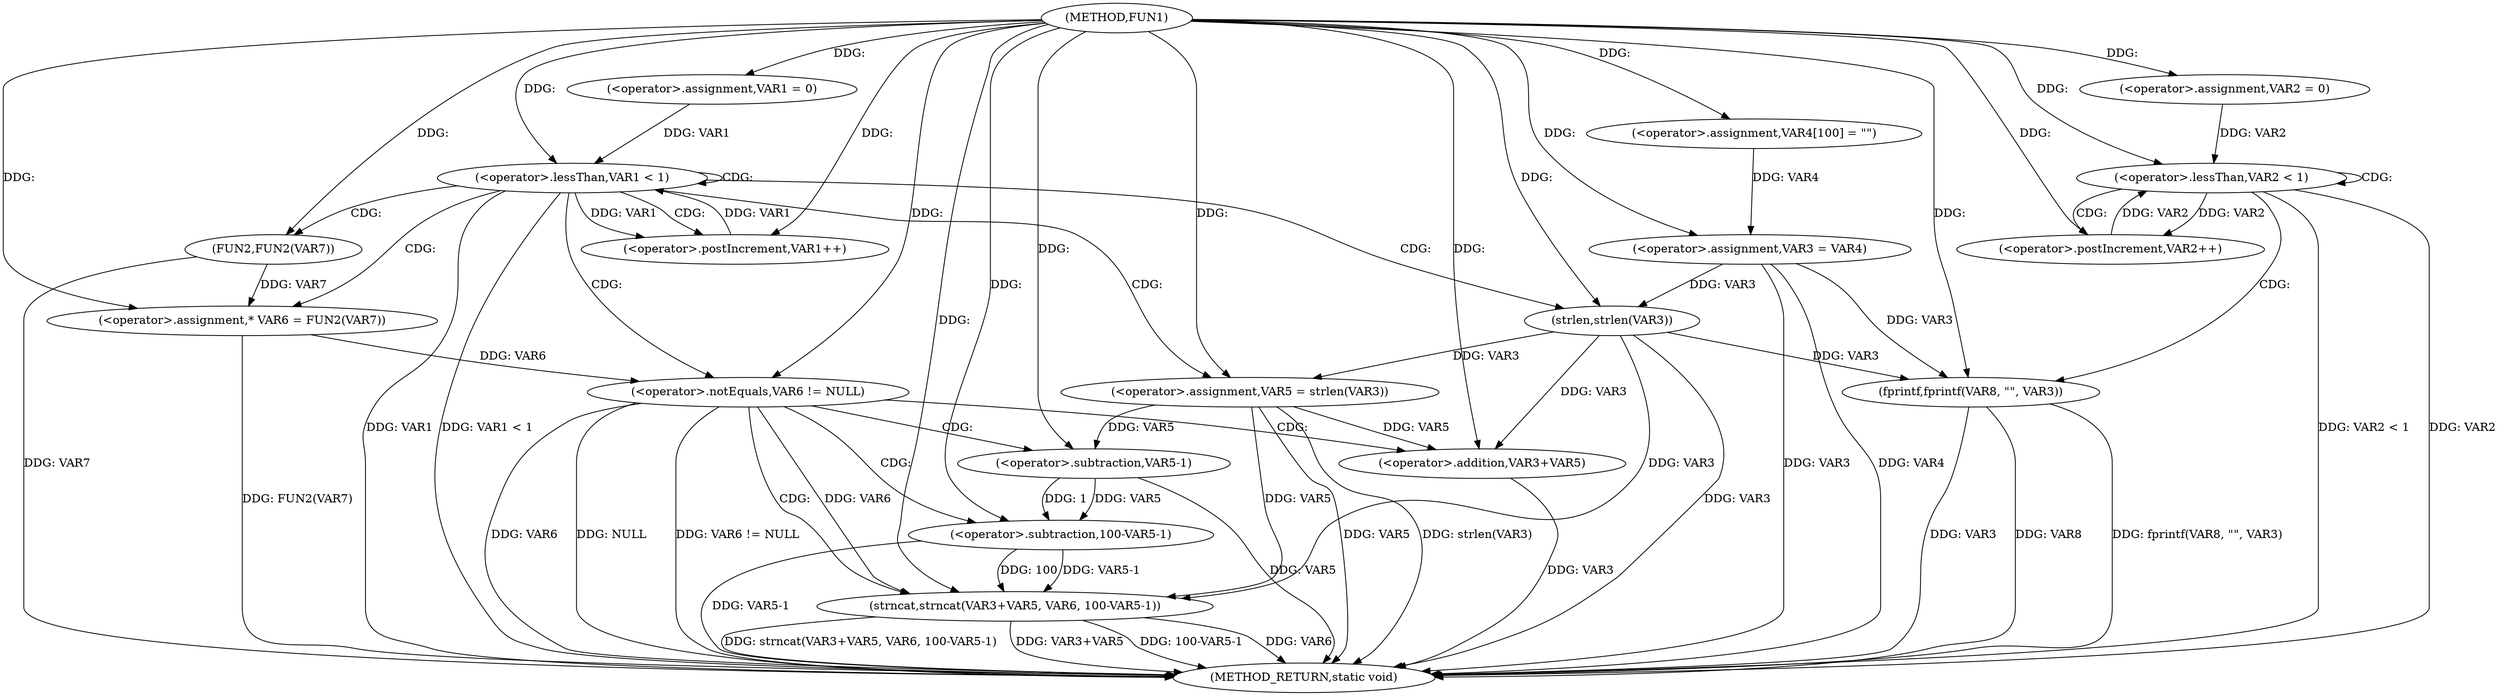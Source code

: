 digraph FUN1 {  
"1000100" [label = "(METHOD,FUN1)" ]
"1000162" [label = "(METHOD_RETURN,static void)" ]
"1000106" [label = "(<operator>.assignment,VAR4[100] = \"\")" ]
"1000109" [label = "(<operator>.assignment,VAR3 = VAR4)" ]
"1000113" [label = "(<operator>.assignment,VAR1 = 0)" ]
"1000116" [label = "(<operator>.lessThan,VAR1 < 1)" ]
"1000119" [label = "(<operator>.postIncrement,VAR1++)" ]
"1000124" [label = "(<operator>.assignment,VAR5 = strlen(VAR3))" ]
"1000126" [label = "(strlen,strlen(VAR3))" ]
"1000129" [label = "(<operator>.assignment,* VAR6 = FUN2(VAR7))" ]
"1000131" [label = "(FUN2,FUN2(VAR7))" ]
"1000134" [label = "(<operator>.notEquals,VAR6 != NULL)" ]
"1000138" [label = "(strncat,strncat(VAR3+VAR5, VAR6, 100-VAR5-1))" ]
"1000139" [label = "(<operator>.addition,VAR3+VAR5)" ]
"1000143" [label = "(<operator>.subtraction,100-VAR5-1)" ]
"1000145" [label = "(<operator>.subtraction,VAR5-1)" ]
"1000149" [label = "(<operator>.assignment,VAR2 = 0)" ]
"1000152" [label = "(<operator>.lessThan,VAR2 < 1)" ]
"1000155" [label = "(<operator>.postIncrement,VAR2++)" ]
"1000158" [label = "(fprintf,fprintf(VAR8, \"\", VAR3))" ]
  "1000124" -> "1000162"  [ label = "DDG: strlen(VAR3)"] 
  "1000138" -> "1000162"  [ label = "DDG: VAR6"] 
  "1000124" -> "1000162"  [ label = "DDG: VAR5"] 
  "1000138" -> "1000162"  [ label = "DDG: strncat(VAR3+VAR5, VAR6, 100-VAR5-1)"] 
  "1000145" -> "1000162"  [ label = "DDG: VAR5"] 
  "1000158" -> "1000162"  [ label = "DDG: VAR8"] 
  "1000116" -> "1000162"  [ label = "DDG: VAR1"] 
  "1000131" -> "1000162"  [ label = "DDG: VAR7"] 
  "1000138" -> "1000162"  [ label = "DDG: VAR3+VAR5"] 
  "1000139" -> "1000162"  [ label = "DDG: VAR3"] 
  "1000152" -> "1000162"  [ label = "DDG: VAR2 < 1"] 
  "1000158" -> "1000162"  [ label = "DDG: fprintf(VAR8, \"\", VAR3)"] 
  "1000134" -> "1000162"  [ label = "DDG: VAR6 != NULL"] 
  "1000126" -> "1000162"  [ label = "DDG: VAR3"] 
  "1000152" -> "1000162"  [ label = "DDG: VAR2"] 
  "1000134" -> "1000162"  [ label = "DDG: VAR6"] 
  "1000109" -> "1000162"  [ label = "DDG: VAR3"] 
  "1000138" -> "1000162"  [ label = "DDG: 100-VAR5-1"] 
  "1000134" -> "1000162"  [ label = "DDG: NULL"] 
  "1000143" -> "1000162"  [ label = "DDG: VAR5-1"] 
  "1000116" -> "1000162"  [ label = "DDG: VAR1 < 1"] 
  "1000109" -> "1000162"  [ label = "DDG: VAR4"] 
  "1000158" -> "1000162"  [ label = "DDG: VAR3"] 
  "1000129" -> "1000162"  [ label = "DDG: FUN2(VAR7)"] 
  "1000100" -> "1000106"  [ label = "DDG: "] 
  "1000106" -> "1000109"  [ label = "DDG: VAR4"] 
  "1000100" -> "1000109"  [ label = "DDG: "] 
  "1000100" -> "1000113"  [ label = "DDG: "] 
  "1000113" -> "1000116"  [ label = "DDG: VAR1"] 
  "1000119" -> "1000116"  [ label = "DDG: VAR1"] 
  "1000100" -> "1000116"  [ label = "DDG: "] 
  "1000116" -> "1000119"  [ label = "DDG: VAR1"] 
  "1000100" -> "1000119"  [ label = "DDG: "] 
  "1000126" -> "1000124"  [ label = "DDG: VAR3"] 
  "1000100" -> "1000124"  [ label = "DDG: "] 
  "1000109" -> "1000126"  [ label = "DDG: VAR3"] 
  "1000100" -> "1000126"  [ label = "DDG: "] 
  "1000131" -> "1000129"  [ label = "DDG: VAR7"] 
  "1000100" -> "1000129"  [ label = "DDG: "] 
  "1000100" -> "1000131"  [ label = "DDG: "] 
  "1000129" -> "1000134"  [ label = "DDG: VAR6"] 
  "1000100" -> "1000134"  [ label = "DDG: "] 
  "1000126" -> "1000138"  [ label = "DDG: VAR3"] 
  "1000100" -> "1000138"  [ label = "DDG: "] 
  "1000124" -> "1000138"  [ label = "DDG: VAR5"] 
  "1000126" -> "1000139"  [ label = "DDG: VAR3"] 
  "1000100" -> "1000139"  [ label = "DDG: "] 
  "1000124" -> "1000139"  [ label = "DDG: VAR5"] 
  "1000134" -> "1000138"  [ label = "DDG: VAR6"] 
  "1000143" -> "1000138"  [ label = "DDG: 100"] 
  "1000143" -> "1000138"  [ label = "DDG: VAR5-1"] 
  "1000100" -> "1000143"  [ label = "DDG: "] 
  "1000145" -> "1000143"  [ label = "DDG: VAR5"] 
  "1000145" -> "1000143"  [ label = "DDG: 1"] 
  "1000100" -> "1000145"  [ label = "DDG: "] 
  "1000124" -> "1000145"  [ label = "DDG: VAR5"] 
  "1000100" -> "1000149"  [ label = "DDG: "] 
  "1000149" -> "1000152"  [ label = "DDG: VAR2"] 
  "1000155" -> "1000152"  [ label = "DDG: VAR2"] 
  "1000100" -> "1000152"  [ label = "DDG: "] 
  "1000152" -> "1000155"  [ label = "DDG: VAR2"] 
  "1000100" -> "1000155"  [ label = "DDG: "] 
  "1000100" -> "1000158"  [ label = "DDG: "] 
  "1000126" -> "1000158"  [ label = "DDG: VAR3"] 
  "1000109" -> "1000158"  [ label = "DDG: VAR3"] 
  "1000116" -> "1000116"  [ label = "CDG: "] 
  "1000116" -> "1000131"  [ label = "CDG: "] 
  "1000116" -> "1000126"  [ label = "CDG: "] 
  "1000116" -> "1000129"  [ label = "CDG: "] 
  "1000116" -> "1000124"  [ label = "CDG: "] 
  "1000116" -> "1000119"  [ label = "CDG: "] 
  "1000116" -> "1000134"  [ label = "CDG: "] 
  "1000134" -> "1000143"  [ label = "CDG: "] 
  "1000134" -> "1000145"  [ label = "CDG: "] 
  "1000134" -> "1000139"  [ label = "CDG: "] 
  "1000134" -> "1000138"  [ label = "CDG: "] 
  "1000152" -> "1000158"  [ label = "CDG: "] 
  "1000152" -> "1000155"  [ label = "CDG: "] 
  "1000152" -> "1000152"  [ label = "CDG: "] 
}

